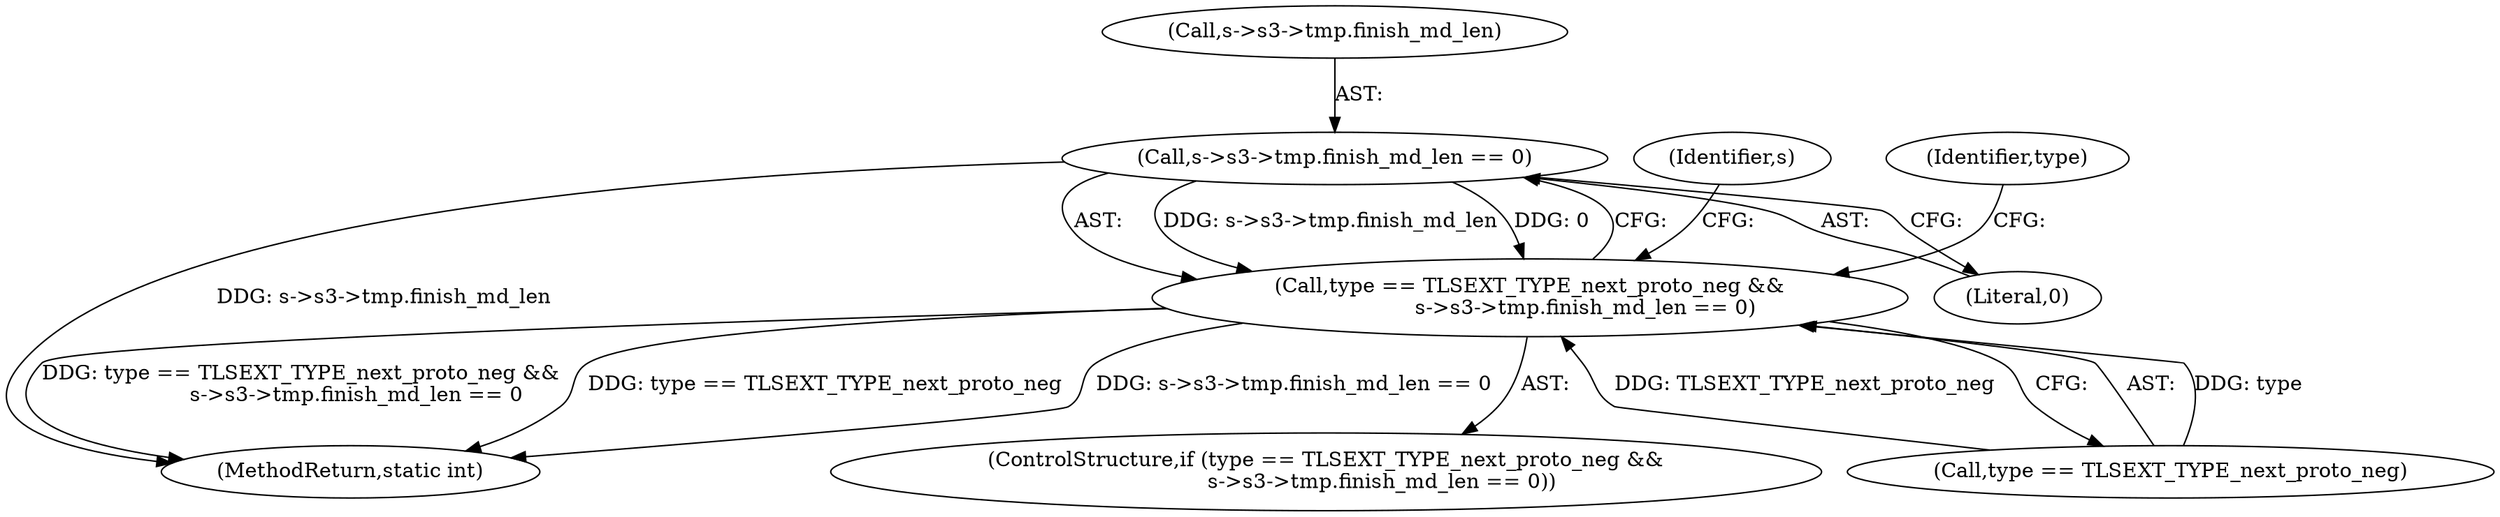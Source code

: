 digraph "0_openssl_a004e72b95835136d3f1ea90517f706c24c03da7_4@pointer" {
"1000575" [label="(Call,s->s3->tmp.finish_md_len == 0)"];
"1000571" [label="(Call,type == TLSEXT_TYPE_next_proto_neg &&\n                 s->s3->tmp.finish_md_len == 0)"];
"1000995" [label="(MethodReturn,static int)"];
"1000576" [label="(Call,s->s3->tmp.finish_md_len)"];
"1000571" [label="(Call,type == TLSEXT_TYPE_next_proto_neg &&\n                 s->s3->tmp.finish_md_len == 0)"];
"1000575" [label="(Call,s->s3->tmp.finish_md_len == 0)"];
"1000583" [label="(Literal,0)"];
"1000570" [label="(ControlStructure,if (type == TLSEXT_TYPE_next_proto_neg &&\n                 s->s3->tmp.finish_md_len == 0))"];
"1000591" [label="(Identifier,s)"];
"1000572" [label="(Call,type == TLSEXT_TYPE_next_proto_neg)"];
"1000676" [label="(Identifier,type)"];
"1000575" -> "1000571"  [label="AST: "];
"1000575" -> "1000583"  [label="CFG: "];
"1000576" -> "1000575"  [label="AST: "];
"1000583" -> "1000575"  [label="AST: "];
"1000571" -> "1000575"  [label="CFG: "];
"1000575" -> "1000995"  [label="DDG: s->s3->tmp.finish_md_len"];
"1000575" -> "1000571"  [label="DDG: s->s3->tmp.finish_md_len"];
"1000575" -> "1000571"  [label="DDG: 0"];
"1000571" -> "1000570"  [label="AST: "];
"1000571" -> "1000572"  [label="CFG: "];
"1000572" -> "1000571"  [label="AST: "];
"1000591" -> "1000571"  [label="CFG: "];
"1000676" -> "1000571"  [label="CFG: "];
"1000571" -> "1000995"  [label="DDG: s->s3->tmp.finish_md_len == 0"];
"1000571" -> "1000995"  [label="DDG: type == TLSEXT_TYPE_next_proto_neg &&\n                 s->s3->tmp.finish_md_len == 0"];
"1000571" -> "1000995"  [label="DDG: type == TLSEXT_TYPE_next_proto_neg"];
"1000572" -> "1000571"  [label="DDG: type"];
"1000572" -> "1000571"  [label="DDG: TLSEXT_TYPE_next_proto_neg"];
}

